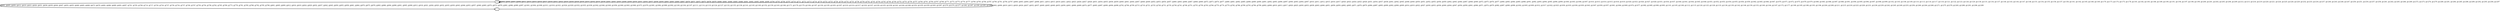 digraph G {
        node [style=rounded, penwidth=3, fontsize=20, shape=oval];
        "0" -> "1" [label="@601, @605, @609, @612, @619, @623, @626, @631, @636, @639, @644, @647, @652, @655, @660, @665, @668, @673, @676, @682, @686, @689, @693, @697, @701, @705, @708, @714, @717, @720, @724, @727, @730, @734, @737, @740, @747, @750, @754, @758, @762, @765, @769, @773, @778, @781, @785, @788, @792, @795, @798, @801, @805, @809, @812, @816, @819, @824, @829, @832, @837, @842, @845, @850, @855, @858, @861, @864, @870, @875, @878, @883, @886, @894, @898, @901, @905, @908, @913, @918, @921, @926, @929, @932, @935, @939, @943, @946, @953, @957, @960, @965, @970, @973, @978, @981, @986, @989, @997, @1001, @1004, @1008, @1011, @1016, @1021, @1024, @1029, @1032, @1035, @1038, @1042, @1046, @1049, @1056, @1060, @1063, @1068, @1073, @1076, @1081, @1084, @1089, @1092, @1100, @1104, @1107, @1111, @1114, @1119, @1124, @1127, @1132, @1135, @1138, @1141, @1145, @1149, @1152, @1159, @1163, @1166, @1171, @1176, @1179, @1184, @1187, @1192, @1195, @1203, @1207, @1210, @1214, @1217, @1222, @1227, @1230, @1235, @1238, @1241, @1244, @1248, @1252, @1255, @1259, @1263, @1267, @1270, @1274, @1277, @1282, @1287, @1290, @1295, @1298", color=black,arrowsize=1,style=bold,penwidth=3,fontsize=20];
"1" -> "0" [label="@602, @606, @610, @613, @620, @624, @627, @632, @637, @640, @645, @648, @653, @656, @661, @666, @669, @674, @677, @683, @687, @690, @694, @698, @702, @706, @709, @715, @718, @721, @725, @728, @731, @735, @738, @741, @748, @751, @755, @759, @763, @766, @770, @774, @779, @782, @786, @789, @793, @796, @799, @802, @806, @810, @813, @817, @820, @825, @830, @833, @838, @843, @846, @851, @856, @859, @862, @865, @871, @876, @879, @884, @887, @895, @899, @902, @906, @909, @914, @919, @922, @927, @930, @933, @936, @940, @944, @947, @954, @958, @961, @966, @971, @974, @979, @982, @987, @990, @998, @1002, @1005, @1009, @1012, @1017, @1022, @1025, @1030, @1033, @1036, @1039, @1043, @1047, @1050, @1057, @1061, @1064, @1069, @1074, @1077, @1082, @1085, @1090, @1093, @1101, @1105, @1108, @1112, @1115, @1120, @1125, @1128, @1133, @1136, @1139, @1142, @1146, @1150, @1153, @1160, @1164, @1167, @1172, @1177, @1180, @1185, @1188, @1193, @1196, @1204, @1208, @1211, @1215, @1218, @1223, @1228, @1231, @1236, @1239, @1242, @1245, @1249, @1253, @1256, @1260, @1264, @1268, @1271, @1275, @1278, @1283, @1288, @1291, @1296, @1299", color=black,arrowsize=1,style=bold,penwidth=3,fontsize=20];
"0" -> "0" [label="@603, @604, @607, @608, @611, @614, @615, @616, @617, @618, @621, @622, @625, @628, @629, @630, @633, @634, @635, @638, @641, @642, @643, @646, @649, @650, @651, @654, @657, @658, @659, @662, @663, @664, @667, @670, @671, @672, @675, @678, @679, @680, @681, @684, @685, @688, @691, @692, @695, @696, @699, @700, @703, @704, @707, @710, @711, @712, @713, @716, @719, @722, @723, @726, @729, @732, @733, @736, @739, @742, @743, @744, @745, @746, @749, @752, @753, @756, @757, @760, @761, @764, @767, @768, @771, @772, @775, @776, @777, @780, @783, @784, @787, @790, @791, @794, @797, @800, @803, @804, @807, @808, @811, @814, @815, @818, @821, @822, @823, @826, @827, @828, @831, @834, @835, @836, @839, @840, @841, @844, @847, @848, @849, @852, @853, @854, @857, @860, @863, @866, @867, @868, @869, @872, @873, @874, @877, @880, @881, @882, @885, @888, @889, @890, @891, @892, @893, @896, @897, @900, @903, @904, @907, @910, @911, @912, @915, @916, @917, @920, @923, @924, @925, @928, @931, @934, @937, @938, @941, @942, @945, @948, @949, @950, @951, @952, @955, @956, @959, @962, @963, @964, @967, @968, @969, @972, @975, @976, @977, @980, @983, @984, @985, @988, @991, @992, @993, @994, @995, @996, @999, @1000, @1003, @1006, @1007, @1010, @1013, @1014, @1015, @1018, @1019, @1020, @1023, @1026, @1027, @1028, @1031, @1034, @1037, @1040, @1041, @1044, @1045, @1048, @1051, @1052, @1053, @1054, @1055, @1058, @1059, @1062, @1065, @1066, @1067, @1070, @1071, @1072, @1075, @1078, @1079, @1080, @1083, @1086, @1087, @1088, @1091, @1094, @1095, @1096, @1097, @1098, @1099, @1102, @1103, @1106, @1109, @1110, @1113, @1116, @1117, @1118, @1121, @1122, @1123, @1126, @1129, @1130, @1131, @1134, @1137, @1140, @1143, @1144, @1147, @1148, @1151, @1154, @1155, @1156, @1157, @1158, @1161, @1162, @1165, @1168, @1169, @1170, @1173, @1174, @1175, @1178, @1181, @1182, @1183, @1186, @1189, @1190, @1191, @1194, @1197, @1198, @1199, @1200, @1201, @1202, @1205, @1206, @1209, @1212, @1213, @1216, @1219, @1220, @1221, @1224, @1225, @1226, @1229, @1232, @1233, @1234, @1237, @1240, @1243, @1246, @1247, @1250, @1251, @1254, @1257, @1258, @1261, @1262, @1265, @1266, @1269, @1272, @1273, @1276, @1279, @1280, @1281, @1284, @1285, @1286, @1289, @1292, @1293, @1294, @1297", color=black,arrowsize=1,style=bold,penwidth=3,fontsize=20];
}
